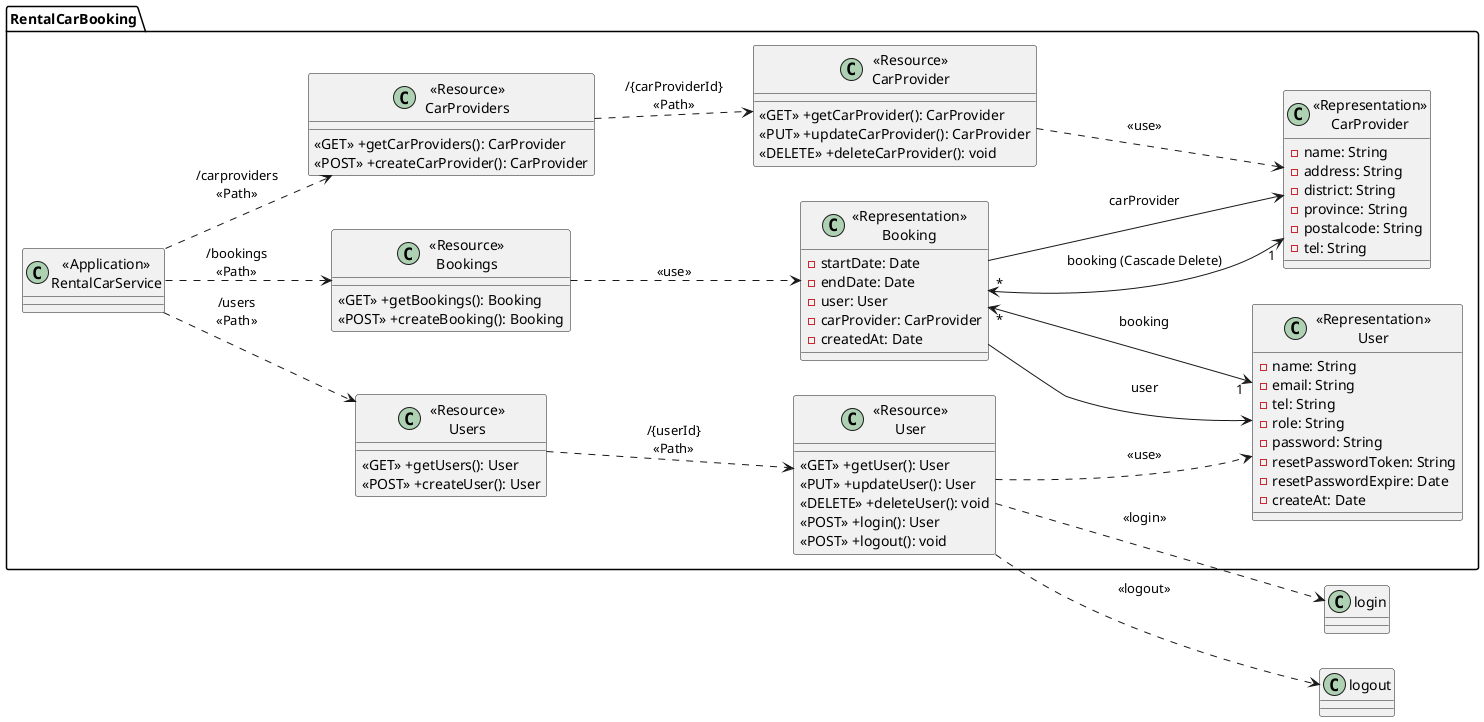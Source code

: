 @startuml
left to right direction

package "RentalCarBooking" {

    class "<<Application>>\nRentalCarService" as RentalCarService {}

    class "<<Resource>>\nUsers" as ResourceUsers {
        <<GET>> +getUsers(): User
        <<POST>> +createUser(): User
    }

    class "<<Resource>>\nUser" as ResourceUser {
        <<GET>> +getUser(): User
        <<PUT>> +updateUser(): User
        <<DELETE>> +deleteUser(): void
        <<POST>> +login(): User
        <<POST>> +logout(): void
    }

    class "<<Resource>>\nCarProviders" as ResourceCarProviders {
        <<GET>> +getCarProviders(): CarProvider
        <<POST>> +createCarProvider(): CarProvider
    }

    class "<<Resource>>\nCarProvider" as ResourceCarProvider {
        <<GET>> +getCarProvider(): CarProvider
        <<PUT>> +updateCarProvider(): CarProvider
        <<DELETE>> +deleteCarProvider(): void
    }

    class "<<Resource>>\nBookings" as ResourceBookings {
        <<GET>> +getBookings(): Booking
        <<POST>> +createBooking(): Booking
    }

    class "<<Representation>>\nUser" as RepresentationUser {
        - name: String
        - email: String
        - tel: String
        - role: String
        - password: String
        - resetPasswordToken: String
        - resetPasswordExpire: Date
        - createAt: Date
    }

    class "<<Representation>>\nCarProvider" as RepresentationCarProvider {
        - name: String
        - address: String
        - district: String
        - province: String
        - postalcode: String
        - tel: String
    }

    class "<<Representation>>\nBooking" as RepresentationBooking {
        - startDate: Date
        - endDate: Date
        - user: User
        - carProvider: CarProvider
        - createdAt: Date
    }
}

RentalCarService ..> ResourceUsers: "/users\n<<Path>>"
ResourceUsers ..> ResourceUser: "/{userId}\n<<Path>>"
ResourceUser ..> RepresentationUser: "<<use>>"
ResourceUser ..> login: "<<login>>"
ResourceUser ..> logout: "<<logout>>"

RentalCarService ..> ResourceCarProviders: "/carproviders\n<<Path>>"
ResourceCarProviders ..> ResourceCarProvider: "/{carProviderId}\n<<Path>>"
ResourceCarProvider ..> RepresentationCarProvider: "<<use>>"

RentalCarService ..> ResourceBookings: "/bookings\n<<Path>>"
ResourceBookings ..> RepresentationBooking: "<<use>>"
RepresentationBooking -> RepresentationUser: "user"
RepresentationBooking -> RepresentationCarProvider: "carProvider"

RepresentationUser "1" <---> "*" RepresentationBooking : "booking"
RepresentationCarProvider "1" <---> "*" RepresentationBooking : "booking (Cascade Delete)"
@enduml